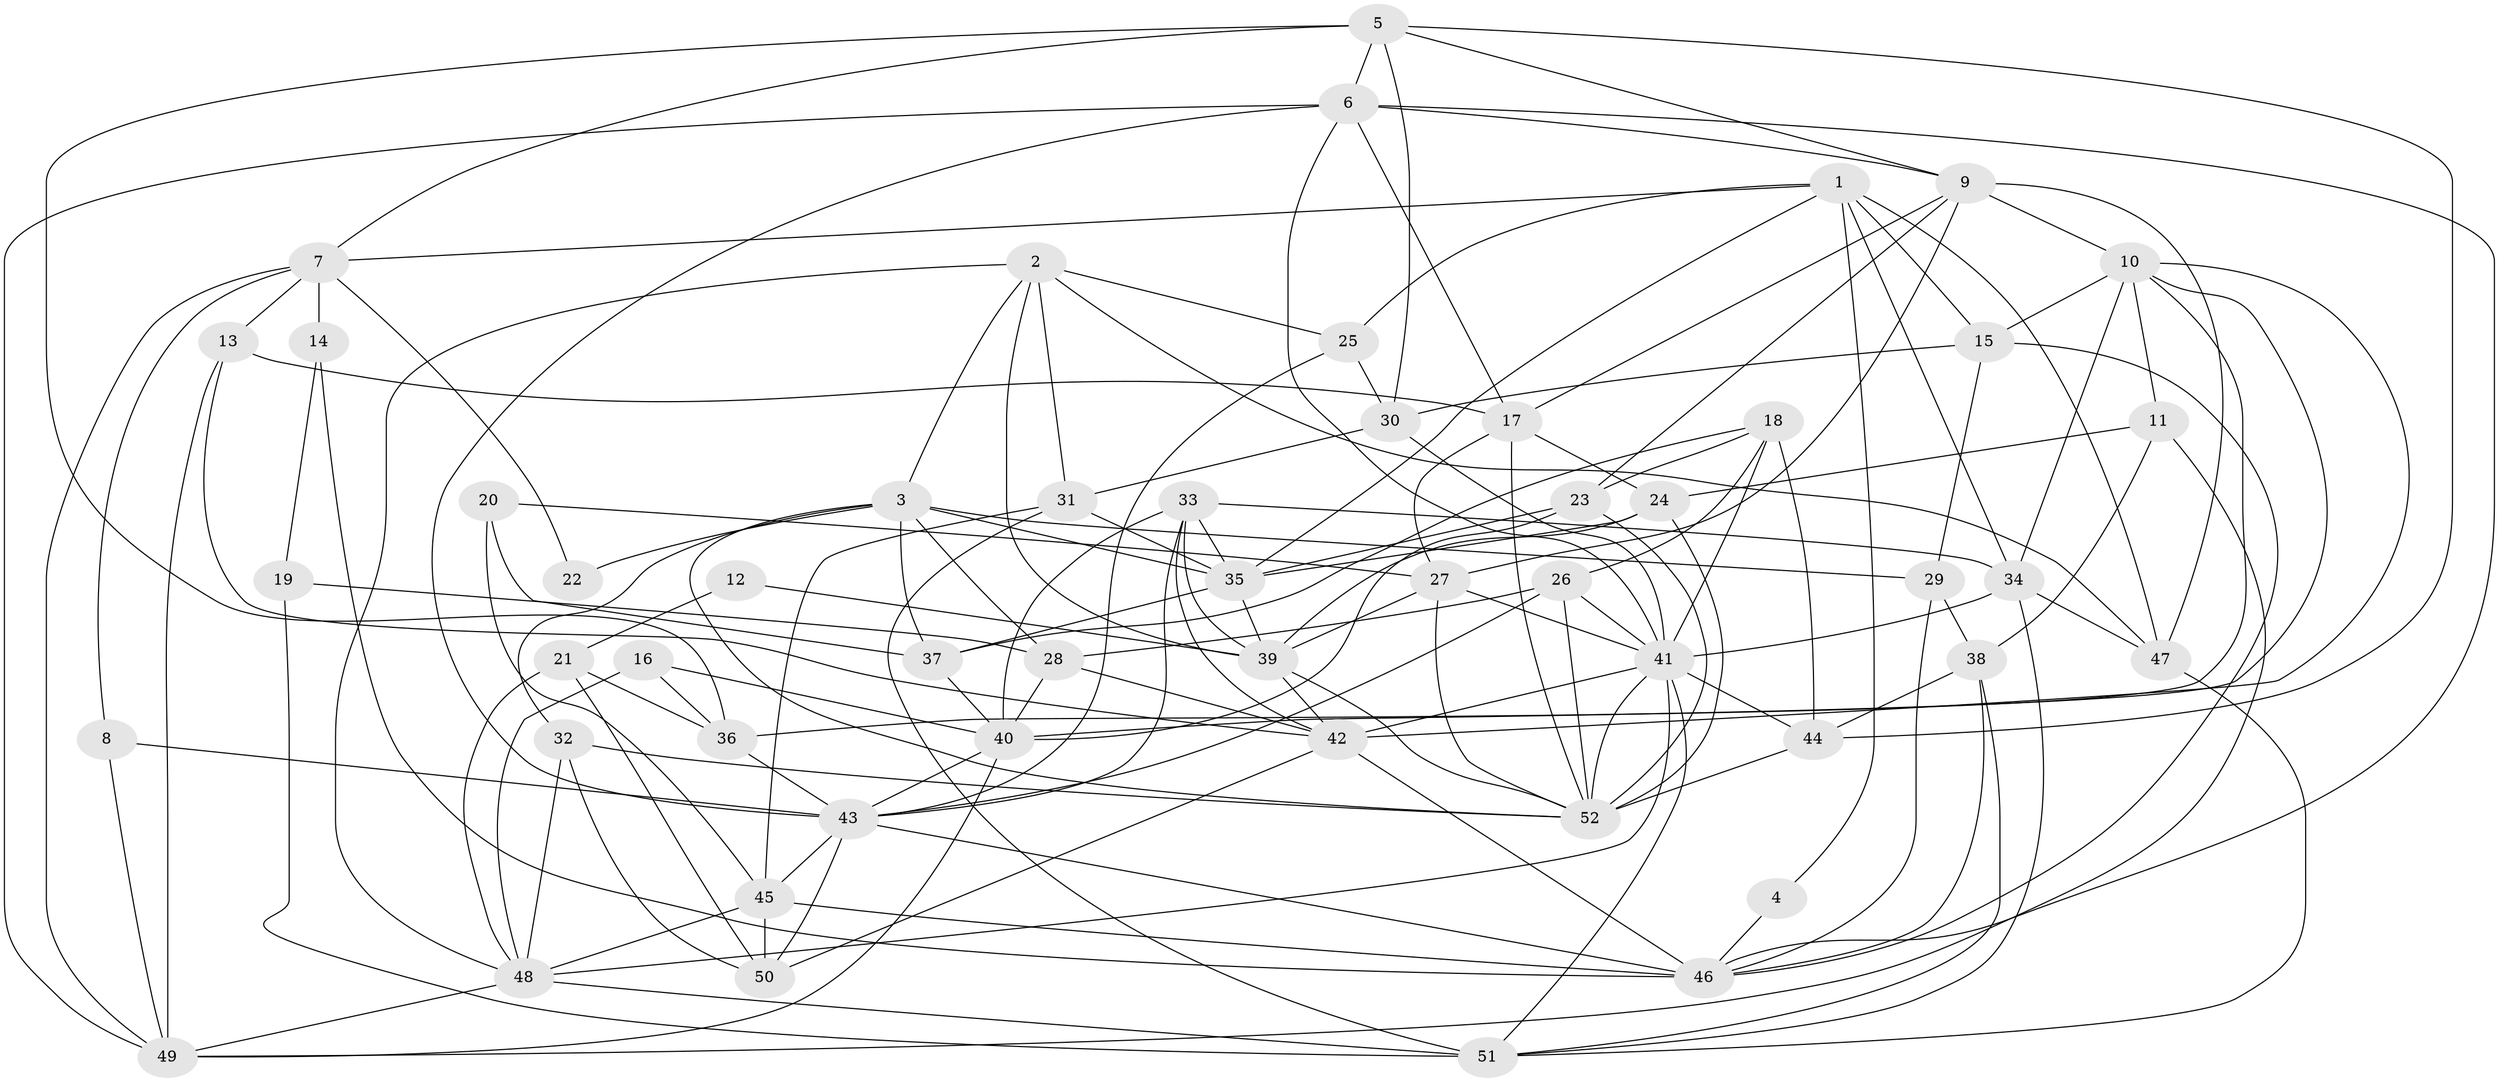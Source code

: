// original degree distribution, {4: 0.3557692307692308, 5: 0.2403846153846154, 8: 0.009615384615384616, 2: 0.08653846153846154, 3: 0.25, 6: 0.028846153846153848, 7: 0.028846153846153848}
// Generated by graph-tools (version 1.1) at 2025/50/03/09/25 03:50:10]
// undirected, 52 vertices, 147 edges
graph export_dot {
graph [start="1"]
  node [color=gray90,style=filled];
  1;
  2;
  3;
  4;
  5;
  6;
  7;
  8;
  9;
  10;
  11;
  12;
  13;
  14;
  15;
  16;
  17;
  18;
  19;
  20;
  21;
  22;
  23;
  24;
  25;
  26;
  27;
  28;
  29;
  30;
  31;
  32;
  33;
  34;
  35;
  36;
  37;
  38;
  39;
  40;
  41;
  42;
  43;
  44;
  45;
  46;
  47;
  48;
  49;
  50;
  51;
  52;
  1 -- 4 [weight=1.0];
  1 -- 7 [weight=1.0];
  1 -- 15 [weight=1.0];
  1 -- 25 [weight=1.0];
  1 -- 34 [weight=1.0];
  1 -- 35 [weight=1.0];
  1 -- 47 [weight=1.0];
  2 -- 3 [weight=1.0];
  2 -- 25 [weight=1.0];
  2 -- 31 [weight=1.0];
  2 -- 39 [weight=1.0];
  2 -- 47 [weight=1.0];
  2 -- 48 [weight=1.0];
  3 -- 22 [weight=1.0];
  3 -- 28 [weight=1.0];
  3 -- 29 [weight=1.0];
  3 -- 32 [weight=1.0];
  3 -- 35 [weight=1.0];
  3 -- 37 [weight=1.0];
  3 -- 52 [weight=1.0];
  4 -- 46 [weight=1.0];
  5 -- 6 [weight=1.0];
  5 -- 7 [weight=1.0];
  5 -- 9 [weight=1.0];
  5 -- 30 [weight=1.0];
  5 -- 36 [weight=1.0];
  5 -- 44 [weight=1.0];
  6 -- 9 [weight=1.0];
  6 -- 17 [weight=1.0];
  6 -- 41 [weight=1.0];
  6 -- 43 [weight=1.0];
  6 -- 46 [weight=1.0];
  6 -- 49 [weight=1.0];
  7 -- 8 [weight=1.0];
  7 -- 13 [weight=1.0];
  7 -- 14 [weight=2.0];
  7 -- 22 [weight=1.0];
  7 -- 49 [weight=1.0];
  8 -- 43 [weight=1.0];
  8 -- 49 [weight=1.0];
  9 -- 10 [weight=1.0];
  9 -- 17 [weight=1.0];
  9 -- 23 [weight=1.0];
  9 -- 27 [weight=1.0];
  9 -- 47 [weight=1.0];
  10 -- 11 [weight=1.0];
  10 -- 15 [weight=1.0];
  10 -- 34 [weight=2.0];
  10 -- 36 [weight=1.0];
  10 -- 40 [weight=1.0];
  10 -- 42 [weight=1.0];
  11 -- 24 [weight=1.0];
  11 -- 38 [weight=1.0];
  11 -- 49 [weight=1.0];
  12 -- 21 [weight=1.0];
  12 -- 39 [weight=1.0];
  13 -- 17 [weight=1.0];
  13 -- 42 [weight=1.0];
  13 -- 49 [weight=1.0];
  14 -- 19 [weight=1.0];
  14 -- 46 [weight=1.0];
  15 -- 29 [weight=1.0];
  15 -- 30 [weight=1.0];
  15 -- 46 [weight=1.0];
  16 -- 36 [weight=1.0];
  16 -- 40 [weight=1.0];
  16 -- 48 [weight=1.0];
  17 -- 24 [weight=1.0];
  17 -- 27 [weight=1.0];
  17 -- 52 [weight=1.0];
  18 -- 23 [weight=1.0];
  18 -- 26 [weight=1.0];
  18 -- 37 [weight=1.0];
  18 -- 41 [weight=1.0];
  18 -- 44 [weight=1.0];
  19 -- 28 [weight=1.0];
  19 -- 51 [weight=1.0];
  20 -- 27 [weight=1.0];
  20 -- 37 [weight=1.0];
  20 -- 45 [weight=1.0];
  21 -- 36 [weight=1.0];
  21 -- 48 [weight=1.0];
  21 -- 50 [weight=1.0];
  23 -- 35 [weight=1.0];
  23 -- 40 [weight=1.0];
  23 -- 52 [weight=1.0];
  24 -- 35 [weight=1.0];
  24 -- 39 [weight=1.0];
  24 -- 52 [weight=1.0];
  25 -- 30 [weight=1.0];
  25 -- 43 [weight=1.0];
  26 -- 28 [weight=1.0];
  26 -- 41 [weight=1.0];
  26 -- 43 [weight=1.0];
  26 -- 52 [weight=1.0];
  27 -- 39 [weight=1.0];
  27 -- 41 [weight=1.0];
  27 -- 52 [weight=1.0];
  28 -- 40 [weight=1.0];
  28 -- 42 [weight=1.0];
  29 -- 38 [weight=1.0];
  29 -- 46 [weight=1.0];
  30 -- 31 [weight=1.0];
  30 -- 41 [weight=1.0];
  31 -- 35 [weight=1.0];
  31 -- 45 [weight=1.0];
  31 -- 51 [weight=1.0];
  32 -- 48 [weight=1.0];
  32 -- 50 [weight=1.0];
  32 -- 52 [weight=1.0];
  33 -- 34 [weight=1.0];
  33 -- 35 [weight=1.0];
  33 -- 39 [weight=1.0];
  33 -- 40 [weight=1.0];
  33 -- 42 [weight=1.0];
  33 -- 43 [weight=1.0];
  34 -- 41 [weight=1.0];
  34 -- 47 [weight=1.0];
  34 -- 51 [weight=1.0];
  35 -- 37 [weight=1.0];
  35 -- 39 [weight=1.0];
  36 -- 43 [weight=1.0];
  37 -- 40 [weight=1.0];
  38 -- 44 [weight=1.0];
  38 -- 46 [weight=1.0];
  38 -- 51 [weight=1.0];
  39 -- 42 [weight=1.0];
  39 -- 52 [weight=1.0];
  40 -- 43 [weight=1.0];
  40 -- 49 [weight=1.0];
  41 -- 42 [weight=1.0];
  41 -- 44 [weight=1.0];
  41 -- 48 [weight=1.0];
  41 -- 51 [weight=1.0];
  41 -- 52 [weight=1.0];
  42 -- 46 [weight=2.0];
  42 -- 50 [weight=1.0];
  43 -- 45 [weight=1.0];
  43 -- 46 [weight=1.0];
  43 -- 50 [weight=1.0];
  44 -- 52 [weight=1.0];
  45 -- 46 [weight=1.0];
  45 -- 48 [weight=1.0];
  45 -- 50 [weight=1.0];
  47 -- 51 [weight=1.0];
  48 -- 49 [weight=1.0];
  48 -- 51 [weight=1.0];
}
